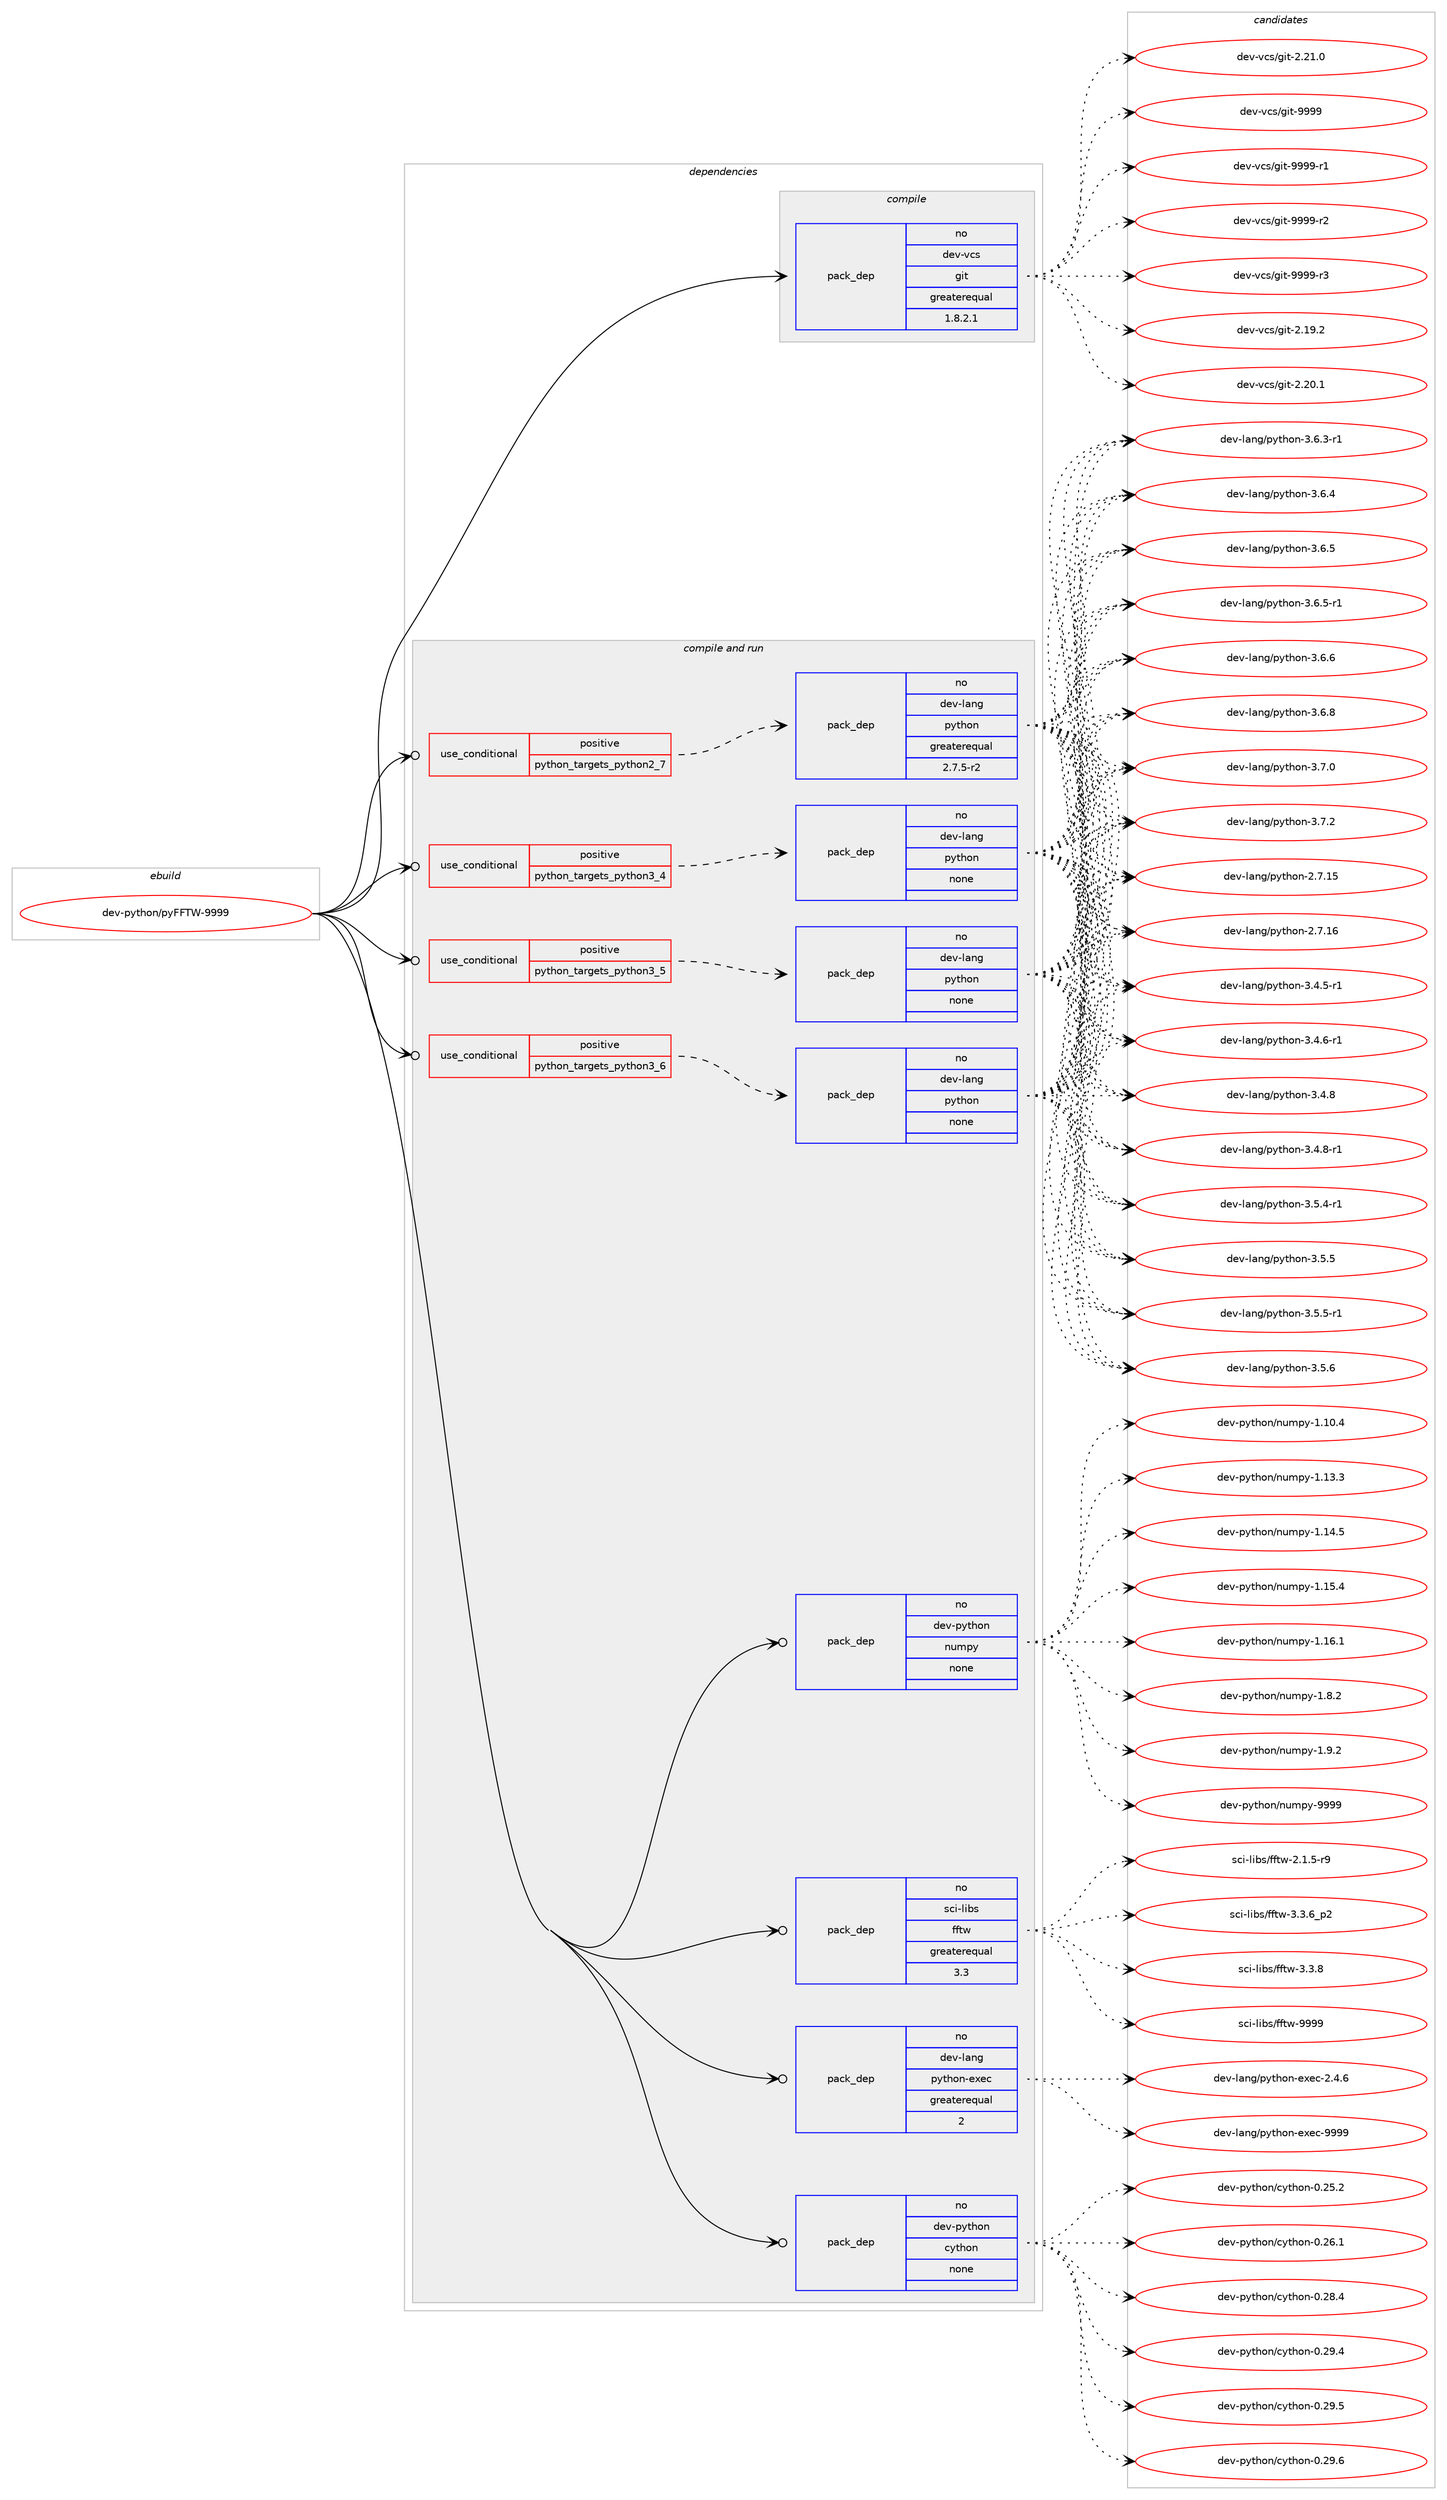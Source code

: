 digraph prolog {

# *************
# Graph options
# *************

newrank=true;
concentrate=true;
compound=true;
graph [rankdir=LR,fontname=Helvetica,fontsize=10,ranksep=1.5];#, ranksep=2.5, nodesep=0.2];
edge  [arrowhead=vee];
node  [fontname=Helvetica,fontsize=10];

# **********
# The ebuild
# **********

subgraph cluster_leftcol {
color=gray;
rank=same;
label=<<i>ebuild</i>>;
id [label="dev-python/pyFFTW-9999", color=red, width=4, href="../dev-python/pyFFTW-9999.svg"];
}

# ****************
# The dependencies
# ****************

subgraph cluster_midcol {
color=gray;
label=<<i>dependencies</i>>;
subgraph cluster_compile {
fillcolor="#eeeeee";
style=filled;
label=<<i>compile</i>>;
subgraph pack1023938 {
dependency1427384 [label=<<TABLE BORDER="0" CELLBORDER="1" CELLSPACING="0" CELLPADDING="4" WIDTH="220"><TR><TD ROWSPAN="6" CELLPADDING="30">pack_dep</TD></TR><TR><TD WIDTH="110">no</TD></TR><TR><TD>dev-vcs</TD></TR><TR><TD>git</TD></TR><TR><TD>greaterequal</TD></TR><TR><TD>1.8.2.1</TD></TR></TABLE>>, shape=none, color=blue];
}
id:e -> dependency1427384:w [weight=20,style="solid",arrowhead="vee"];
}
subgraph cluster_compileandrun {
fillcolor="#eeeeee";
style=filled;
label=<<i>compile and run</i>>;
subgraph cond380132 {
dependency1427385 [label=<<TABLE BORDER="0" CELLBORDER="1" CELLSPACING="0" CELLPADDING="4"><TR><TD ROWSPAN="3" CELLPADDING="10">use_conditional</TD></TR><TR><TD>positive</TD></TR><TR><TD>python_targets_python2_7</TD></TR></TABLE>>, shape=none, color=red];
subgraph pack1023939 {
dependency1427386 [label=<<TABLE BORDER="0" CELLBORDER="1" CELLSPACING="0" CELLPADDING="4" WIDTH="220"><TR><TD ROWSPAN="6" CELLPADDING="30">pack_dep</TD></TR><TR><TD WIDTH="110">no</TD></TR><TR><TD>dev-lang</TD></TR><TR><TD>python</TD></TR><TR><TD>greaterequal</TD></TR><TR><TD>2.7.5-r2</TD></TR></TABLE>>, shape=none, color=blue];
}
dependency1427385:e -> dependency1427386:w [weight=20,style="dashed",arrowhead="vee"];
}
id:e -> dependency1427385:w [weight=20,style="solid",arrowhead="odotvee"];
subgraph cond380133 {
dependency1427387 [label=<<TABLE BORDER="0" CELLBORDER="1" CELLSPACING="0" CELLPADDING="4"><TR><TD ROWSPAN="3" CELLPADDING="10">use_conditional</TD></TR><TR><TD>positive</TD></TR><TR><TD>python_targets_python3_4</TD></TR></TABLE>>, shape=none, color=red];
subgraph pack1023940 {
dependency1427388 [label=<<TABLE BORDER="0" CELLBORDER="1" CELLSPACING="0" CELLPADDING="4" WIDTH="220"><TR><TD ROWSPAN="6" CELLPADDING="30">pack_dep</TD></TR><TR><TD WIDTH="110">no</TD></TR><TR><TD>dev-lang</TD></TR><TR><TD>python</TD></TR><TR><TD>none</TD></TR><TR><TD></TD></TR></TABLE>>, shape=none, color=blue];
}
dependency1427387:e -> dependency1427388:w [weight=20,style="dashed",arrowhead="vee"];
}
id:e -> dependency1427387:w [weight=20,style="solid",arrowhead="odotvee"];
subgraph cond380134 {
dependency1427389 [label=<<TABLE BORDER="0" CELLBORDER="1" CELLSPACING="0" CELLPADDING="4"><TR><TD ROWSPAN="3" CELLPADDING="10">use_conditional</TD></TR><TR><TD>positive</TD></TR><TR><TD>python_targets_python3_5</TD></TR></TABLE>>, shape=none, color=red];
subgraph pack1023941 {
dependency1427390 [label=<<TABLE BORDER="0" CELLBORDER="1" CELLSPACING="0" CELLPADDING="4" WIDTH="220"><TR><TD ROWSPAN="6" CELLPADDING="30">pack_dep</TD></TR><TR><TD WIDTH="110">no</TD></TR><TR><TD>dev-lang</TD></TR><TR><TD>python</TD></TR><TR><TD>none</TD></TR><TR><TD></TD></TR></TABLE>>, shape=none, color=blue];
}
dependency1427389:e -> dependency1427390:w [weight=20,style="dashed",arrowhead="vee"];
}
id:e -> dependency1427389:w [weight=20,style="solid",arrowhead="odotvee"];
subgraph cond380135 {
dependency1427391 [label=<<TABLE BORDER="0" CELLBORDER="1" CELLSPACING="0" CELLPADDING="4"><TR><TD ROWSPAN="3" CELLPADDING="10">use_conditional</TD></TR><TR><TD>positive</TD></TR><TR><TD>python_targets_python3_6</TD></TR></TABLE>>, shape=none, color=red];
subgraph pack1023942 {
dependency1427392 [label=<<TABLE BORDER="0" CELLBORDER="1" CELLSPACING="0" CELLPADDING="4" WIDTH="220"><TR><TD ROWSPAN="6" CELLPADDING="30">pack_dep</TD></TR><TR><TD WIDTH="110">no</TD></TR><TR><TD>dev-lang</TD></TR><TR><TD>python</TD></TR><TR><TD>none</TD></TR><TR><TD></TD></TR></TABLE>>, shape=none, color=blue];
}
dependency1427391:e -> dependency1427392:w [weight=20,style="dashed",arrowhead="vee"];
}
id:e -> dependency1427391:w [weight=20,style="solid",arrowhead="odotvee"];
subgraph pack1023943 {
dependency1427393 [label=<<TABLE BORDER="0" CELLBORDER="1" CELLSPACING="0" CELLPADDING="4" WIDTH="220"><TR><TD ROWSPAN="6" CELLPADDING="30">pack_dep</TD></TR><TR><TD WIDTH="110">no</TD></TR><TR><TD>dev-lang</TD></TR><TR><TD>python-exec</TD></TR><TR><TD>greaterequal</TD></TR><TR><TD>2</TD></TR></TABLE>>, shape=none, color=blue];
}
id:e -> dependency1427393:w [weight=20,style="solid",arrowhead="odotvee"];
subgraph pack1023944 {
dependency1427394 [label=<<TABLE BORDER="0" CELLBORDER="1" CELLSPACING="0" CELLPADDING="4" WIDTH="220"><TR><TD ROWSPAN="6" CELLPADDING="30">pack_dep</TD></TR><TR><TD WIDTH="110">no</TD></TR><TR><TD>dev-python</TD></TR><TR><TD>cython</TD></TR><TR><TD>none</TD></TR><TR><TD></TD></TR></TABLE>>, shape=none, color=blue];
}
id:e -> dependency1427394:w [weight=20,style="solid",arrowhead="odotvee"];
subgraph pack1023945 {
dependency1427395 [label=<<TABLE BORDER="0" CELLBORDER="1" CELLSPACING="0" CELLPADDING="4" WIDTH="220"><TR><TD ROWSPAN="6" CELLPADDING="30">pack_dep</TD></TR><TR><TD WIDTH="110">no</TD></TR><TR><TD>dev-python</TD></TR><TR><TD>numpy</TD></TR><TR><TD>none</TD></TR><TR><TD></TD></TR></TABLE>>, shape=none, color=blue];
}
id:e -> dependency1427395:w [weight=20,style="solid",arrowhead="odotvee"];
subgraph pack1023946 {
dependency1427396 [label=<<TABLE BORDER="0" CELLBORDER="1" CELLSPACING="0" CELLPADDING="4" WIDTH="220"><TR><TD ROWSPAN="6" CELLPADDING="30">pack_dep</TD></TR><TR><TD WIDTH="110">no</TD></TR><TR><TD>sci-libs</TD></TR><TR><TD>fftw</TD></TR><TR><TD>greaterequal</TD></TR><TR><TD>3.3</TD></TR></TABLE>>, shape=none, color=blue];
}
id:e -> dependency1427396:w [weight=20,style="solid",arrowhead="odotvee"];
}
subgraph cluster_run {
fillcolor="#eeeeee";
style=filled;
label=<<i>run</i>>;
}
}

# **************
# The candidates
# **************

subgraph cluster_choices {
rank=same;
color=gray;
label=<<i>candidates</i>>;

subgraph choice1023938 {
color=black;
nodesep=1;
choice10010111845118991154710310511645504649574650 [label="dev-vcs/git-2.19.2", color=red, width=4,href="../dev-vcs/git-2.19.2.svg"];
choice10010111845118991154710310511645504650484649 [label="dev-vcs/git-2.20.1", color=red, width=4,href="../dev-vcs/git-2.20.1.svg"];
choice10010111845118991154710310511645504650494648 [label="dev-vcs/git-2.21.0", color=red, width=4,href="../dev-vcs/git-2.21.0.svg"];
choice1001011184511899115471031051164557575757 [label="dev-vcs/git-9999", color=red, width=4,href="../dev-vcs/git-9999.svg"];
choice10010111845118991154710310511645575757574511449 [label="dev-vcs/git-9999-r1", color=red, width=4,href="../dev-vcs/git-9999-r1.svg"];
choice10010111845118991154710310511645575757574511450 [label="dev-vcs/git-9999-r2", color=red, width=4,href="../dev-vcs/git-9999-r2.svg"];
choice10010111845118991154710310511645575757574511451 [label="dev-vcs/git-9999-r3", color=red, width=4,href="../dev-vcs/git-9999-r3.svg"];
dependency1427384:e -> choice10010111845118991154710310511645504649574650:w [style=dotted,weight="100"];
dependency1427384:e -> choice10010111845118991154710310511645504650484649:w [style=dotted,weight="100"];
dependency1427384:e -> choice10010111845118991154710310511645504650494648:w [style=dotted,weight="100"];
dependency1427384:e -> choice1001011184511899115471031051164557575757:w [style=dotted,weight="100"];
dependency1427384:e -> choice10010111845118991154710310511645575757574511449:w [style=dotted,weight="100"];
dependency1427384:e -> choice10010111845118991154710310511645575757574511450:w [style=dotted,weight="100"];
dependency1427384:e -> choice10010111845118991154710310511645575757574511451:w [style=dotted,weight="100"];
}
subgraph choice1023939 {
color=black;
nodesep=1;
choice10010111845108971101034711212111610411111045504655464953 [label="dev-lang/python-2.7.15", color=red, width=4,href="../dev-lang/python-2.7.15.svg"];
choice10010111845108971101034711212111610411111045504655464954 [label="dev-lang/python-2.7.16", color=red, width=4,href="../dev-lang/python-2.7.16.svg"];
choice1001011184510897110103471121211161041111104551465246534511449 [label="dev-lang/python-3.4.5-r1", color=red, width=4,href="../dev-lang/python-3.4.5-r1.svg"];
choice1001011184510897110103471121211161041111104551465246544511449 [label="dev-lang/python-3.4.6-r1", color=red, width=4,href="../dev-lang/python-3.4.6-r1.svg"];
choice100101118451089711010347112121116104111110455146524656 [label="dev-lang/python-3.4.8", color=red, width=4,href="../dev-lang/python-3.4.8.svg"];
choice1001011184510897110103471121211161041111104551465246564511449 [label="dev-lang/python-3.4.8-r1", color=red, width=4,href="../dev-lang/python-3.4.8-r1.svg"];
choice1001011184510897110103471121211161041111104551465346524511449 [label="dev-lang/python-3.5.4-r1", color=red, width=4,href="../dev-lang/python-3.5.4-r1.svg"];
choice100101118451089711010347112121116104111110455146534653 [label="dev-lang/python-3.5.5", color=red, width=4,href="../dev-lang/python-3.5.5.svg"];
choice1001011184510897110103471121211161041111104551465346534511449 [label="dev-lang/python-3.5.5-r1", color=red, width=4,href="../dev-lang/python-3.5.5-r1.svg"];
choice100101118451089711010347112121116104111110455146534654 [label="dev-lang/python-3.5.6", color=red, width=4,href="../dev-lang/python-3.5.6.svg"];
choice1001011184510897110103471121211161041111104551465446514511449 [label="dev-lang/python-3.6.3-r1", color=red, width=4,href="../dev-lang/python-3.6.3-r1.svg"];
choice100101118451089711010347112121116104111110455146544652 [label="dev-lang/python-3.6.4", color=red, width=4,href="../dev-lang/python-3.6.4.svg"];
choice100101118451089711010347112121116104111110455146544653 [label="dev-lang/python-3.6.5", color=red, width=4,href="../dev-lang/python-3.6.5.svg"];
choice1001011184510897110103471121211161041111104551465446534511449 [label="dev-lang/python-3.6.5-r1", color=red, width=4,href="../dev-lang/python-3.6.5-r1.svg"];
choice100101118451089711010347112121116104111110455146544654 [label="dev-lang/python-3.6.6", color=red, width=4,href="../dev-lang/python-3.6.6.svg"];
choice100101118451089711010347112121116104111110455146544656 [label="dev-lang/python-3.6.8", color=red, width=4,href="../dev-lang/python-3.6.8.svg"];
choice100101118451089711010347112121116104111110455146554648 [label="dev-lang/python-3.7.0", color=red, width=4,href="../dev-lang/python-3.7.0.svg"];
choice100101118451089711010347112121116104111110455146554650 [label="dev-lang/python-3.7.2", color=red, width=4,href="../dev-lang/python-3.7.2.svg"];
dependency1427386:e -> choice10010111845108971101034711212111610411111045504655464953:w [style=dotted,weight="100"];
dependency1427386:e -> choice10010111845108971101034711212111610411111045504655464954:w [style=dotted,weight="100"];
dependency1427386:e -> choice1001011184510897110103471121211161041111104551465246534511449:w [style=dotted,weight="100"];
dependency1427386:e -> choice1001011184510897110103471121211161041111104551465246544511449:w [style=dotted,weight="100"];
dependency1427386:e -> choice100101118451089711010347112121116104111110455146524656:w [style=dotted,weight="100"];
dependency1427386:e -> choice1001011184510897110103471121211161041111104551465246564511449:w [style=dotted,weight="100"];
dependency1427386:e -> choice1001011184510897110103471121211161041111104551465346524511449:w [style=dotted,weight="100"];
dependency1427386:e -> choice100101118451089711010347112121116104111110455146534653:w [style=dotted,weight="100"];
dependency1427386:e -> choice1001011184510897110103471121211161041111104551465346534511449:w [style=dotted,weight="100"];
dependency1427386:e -> choice100101118451089711010347112121116104111110455146534654:w [style=dotted,weight="100"];
dependency1427386:e -> choice1001011184510897110103471121211161041111104551465446514511449:w [style=dotted,weight="100"];
dependency1427386:e -> choice100101118451089711010347112121116104111110455146544652:w [style=dotted,weight="100"];
dependency1427386:e -> choice100101118451089711010347112121116104111110455146544653:w [style=dotted,weight="100"];
dependency1427386:e -> choice1001011184510897110103471121211161041111104551465446534511449:w [style=dotted,weight="100"];
dependency1427386:e -> choice100101118451089711010347112121116104111110455146544654:w [style=dotted,weight="100"];
dependency1427386:e -> choice100101118451089711010347112121116104111110455146544656:w [style=dotted,weight="100"];
dependency1427386:e -> choice100101118451089711010347112121116104111110455146554648:w [style=dotted,weight="100"];
dependency1427386:e -> choice100101118451089711010347112121116104111110455146554650:w [style=dotted,weight="100"];
}
subgraph choice1023940 {
color=black;
nodesep=1;
choice10010111845108971101034711212111610411111045504655464953 [label="dev-lang/python-2.7.15", color=red, width=4,href="../dev-lang/python-2.7.15.svg"];
choice10010111845108971101034711212111610411111045504655464954 [label="dev-lang/python-2.7.16", color=red, width=4,href="../dev-lang/python-2.7.16.svg"];
choice1001011184510897110103471121211161041111104551465246534511449 [label="dev-lang/python-3.4.5-r1", color=red, width=4,href="../dev-lang/python-3.4.5-r1.svg"];
choice1001011184510897110103471121211161041111104551465246544511449 [label="dev-lang/python-3.4.6-r1", color=red, width=4,href="../dev-lang/python-3.4.6-r1.svg"];
choice100101118451089711010347112121116104111110455146524656 [label="dev-lang/python-3.4.8", color=red, width=4,href="../dev-lang/python-3.4.8.svg"];
choice1001011184510897110103471121211161041111104551465246564511449 [label="dev-lang/python-3.4.8-r1", color=red, width=4,href="../dev-lang/python-3.4.8-r1.svg"];
choice1001011184510897110103471121211161041111104551465346524511449 [label="dev-lang/python-3.5.4-r1", color=red, width=4,href="../dev-lang/python-3.5.4-r1.svg"];
choice100101118451089711010347112121116104111110455146534653 [label="dev-lang/python-3.5.5", color=red, width=4,href="../dev-lang/python-3.5.5.svg"];
choice1001011184510897110103471121211161041111104551465346534511449 [label="dev-lang/python-3.5.5-r1", color=red, width=4,href="../dev-lang/python-3.5.5-r1.svg"];
choice100101118451089711010347112121116104111110455146534654 [label="dev-lang/python-3.5.6", color=red, width=4,href="../dev-lang/python-3.5.6.svg"];
choice1001011184510897110103471121211161041111104551465446514511449 [label="dev-lang/python-3.6.3-r1", color=red, width=4,href="../dev-lang/python-3.6.3-r1.svg"];
choice100101118451089711010347112121116104111110455146544652 [label="dev-lang/python-3.6.4", color=red, width=4,href="../dev-lang/python-3.6.4.svg"];
choice100101118451089711010347112121116104111110455146544653 [label="dev-lang/python-3.6.5", color=red, width=4,href="../dev-lang/python-3.6.5.svg"];
choice1001011184510897110103471121211161041111104551465446534511449 [label="dev-lang/python-3.6.5-r1", color=red, width=4,href="../dev-lang/python-3.6.5-r1.svg"];
choice100101118451089711010347112121116104111110455146544654 [label="dev-lang/python-3.6.6", color=red, width=4,href="../dev-lang/python-3.6.6.svg"];
choice100101118451089711010347112121116104111110455146544656 [label="dev-lang/python-3.6.8", color=red, width=4,href="../dev-lang/python-3.6.8.svg"];
choice100101118451089711010347112121116104111110455146554648 [label="dev-lang/python-3.7.0", color=red, width=4,href="../dev-lang/python-3.7.0.svg"];
choice100101118451089711010347112121116104111110455146554650 [label="dev-lang/python-3.7.2", color=red, width=4,href="../dev-lang/python-3.7.2.svg"];
dependency1427388:e -> choice10010111845108971101034711212111610411111045504655464953:w [style=dotted,weight="100"];
dependency1427388:e -> choice10010111845108971101034711212111610411111045504655464954:w [style=dotted,weight="100"];
dependency1427388:e -> choice1001011184510897110103471121211161041111104551465246534511449:w [style=dotted,weight="100"];
dependency1427388:e -> choice1001011184510897110103471121211161041111104551465246544511449:w [style=dotted,weight="100"];
dependency1427388:e -> choice100101118451089711010347112121116104111110455146524656:w [style=dotted,weight="100"];
dependency1427388:e -> choice1001011184510897110103471121211161041111104551465246564511449:w [style=dotted,weight="100"];
dependency1427388:e -> choice1001011184510897110103471121211161041111104551465346524511449:w [style=dotted,weight="100"];
dependency1427388:e -> choice100101118451089711010347112121116104111110455146534653:w [style=dotted,weight="100"];
dependency1427388:e -> choice1001011184510897110103471121211161041111104551465346534511449:w [style=dotted,weight="100"];
dependency1427388:e -> choice100101118451089711010347112121116104111110455146534654:w [style=dotted,weight="100"];
dependency1427388:e -> choice1001011184510897110103471121211161041111104551465446514511449:w [style=dotted,weight="100"];
dependency1427388:e -> choice100101118451089711010347112121116104111110455146544652:w [style=dotted,weight="100"];
dependency1427388:e -> choice100101118451089711010347112121116104111110455146544653:w [style=dotted,weight="100"];
dependency1427388:e -> choice1001011184510897110103471121211161041111104551465446534511449:w [style=dotted,weight="100"];
dependency1427388:e -> choice100101118451089711010347112121116104111110455146544654:w [style=dotted,weight="100"];
dependency1427388:e -> choice100101118451089711010347112121116104111110455146544656:w [style=dotted,weight="100"];
dependency1427388:e -> choice100101118451089711010347112121116104111110455146554648:w [style=dotted,weight="100"];
dependency1427388:e -> choice100101118451089711010347112121116104111110455146554650:w [style=dotted,weight="100"];
}
subgraph choice1023941 {
color=black;
nodesep=1;
choice10010111845108971101034711212111610411111045504655464953 [label="dev-lang/python-2.7.15", color=red, width=4,href="../dev-lang/python-2.7.15.svg"];
choice10010111845108971101034711212111610411111045504655464954 [label="dev-lang/python-2.7.16", color=red, width=4,href="../dev-lang/python-2.7.16.svg"];
choice1001011184510897110103471121211161041111104551465246534511449 [label="dev-lang/python-3.4.5-r1", color=red, width=4,href="../dev-lang/python-3.4.5-r1.svg"];
choice1001011184510897110103471121211161041111104551465246544511449 [label="dev-lang/python-3.4.6-r1", color=red, width=4,href="../dev-lang/python-3.4.6-r1.svg"];
choice100101118451089711010347112121116104111110455146524656 [label="dev-lang/python-3.4.8", color=red, width=4,href="../dev-lang/python-3.4.8.svg"];
choice1001011184510897110103471121211161041111104551465246564511449 [label="dev-lang/python-3.4.8-r1", color=red, width=4,href="../dev-lang/python-3.4.8-r1.svg"];
choice1001011184510897110103471121211161041111104551465346524511449 [label="dev-lang/python-3.5.4-r1", color=red, width=4,href="../dev-lang/python-3.5.4-r1.svg"];
choice100101118451089711010347112121116104111110455146534653 [label="dev-lang/python-3.5.5", color=red, width=4,href="../dev-lang/python-3.5.5.svg"];
choice1001011184510897110103471121211161041111104551465346534511449 [label="dev-lang/python-3.5.5-r1", color=red, width=4,href="../dev-lang/python-3.5.5-r1.svg"];
choice100101118451089711010347112121116104111110455146534654 [label="dev-lang/python-3.5.6", color=red, width=4,href="../dev-lang/python-3.5.6.svg"];
choice1001011184510897110103471121211161041111104551465446514511449 [label="dev-lang/python-3.6.3-r1", color=red, width=4,href="../dev-lang/python-3.6.3-r1.svg"];
choice100101118451089711010347112121116104111110455146544652 [label="dev-lang/python-3.6.4", color=red, width=4,href="../dev-lang/python-3.6.4.svg"];
choice100101118451089711010347112121116104111110455146544653 [label="dev-lang/python-3.6.5", color=red, width=4,href="../dev-lang/python-3.6.5.svg"];
choice1001011184510897110103471121211161041111104551465446534511449 [label="dev-lang/python-3.6.5-r1", color=red, width=4,href="../dev-lang/python-3.6.5-r1.svg"];
choice100101118451089711010347112121116104111110455146544654 [label="dev-lang/python-3.6.6", color=red, width=4,href="../dev-lang/python-3.6.6.svg"];
choice100101118451089711010347112121116104111110455146544656 [label="dev-lang/python-3.6.8", color=red, width=4,href="../dev-lang/python-3.6.8.svg"];
choice100101118451089711010347112121116104111110455146554648 [label="dev-lang/python-3.7.0", color=red, width=4,href="../dev-lang/python-3.7.0.svg"];
choice100101118451089711010347112121116104111110455146554650 [label="dev-lang/python-3.7.2", color=red, width=4,href="../dev-lang/python-3.7.2.svg"];
dependency1427390:e -> choice10010111845108971101034711212111610411111045504655464953:w [style=dotted,weight="100"];
dependency1427390:e -> choice10010111845108971101034711212111610411111045504655464954:w [style=dotted,weight="100"];
dependency1427390:e -> choice1001011184510897110103471121211161041111104551465246534511449:w [style=dotted,weight="100"];
dependency1427390:e -> choice1001011184510897110103471121211161041111104551465246544511449:w [style=dotted,weight="100"];
dependency1427390:e -> choice100101118451089711010347112121116104111110455146524656:w [style=dotted,weight="100"];
dependency1427390:e -> choice1001011184510897110103471121211161041111104551465246564511449:w [style=dotted,weight="100"];
dependency1427390:e -> choice1001011184510897110103471121211161041111104551465346524511449:w [style=dotted,weight="100"];
dependency1427390:e -> choice100101118451089711010347112121116104111110455146534653:w [style=dotted,weight="100"];
dependency1427390:e -> choice1001011184510897110103471121211161041111104551465346534511449:w [style=dotted,weight="100"];
dependency1427390:e -> choice100101118451089711010347112121116104111110455146534654:w [style=dotted,weight="100"];
dependency1427390:e -> choice1001011184510897110103471121211161041111104551465446514511449:w [style=dotted,weight="100"];
dependency1427390:e -> choice100101118451089711010347112121116104111110455146544652:w [style=dotted,weight="100"];
dependency1427390:e -> choice100101118451089711010347112121116104111110455146544653:w [style=dotted,weight="100"];
dependency1427390:e -> choice1001011184510897110103471121211161041111104551465446534511449:w [style=dotted,weight="100"];
dependency1427390:e -> choice100101118451089711010347112121116104111110455146544654:w [style=dotted,weight="100"];
dependency1427390:e -> choice100101118451089711010347112121116104111110455146544656:w [style=dotted,weight="100"];
dependency1427390:e -> choice100101118451089711010347112121116104111110455146554648:w [style=dotted,weight="100"];
dependency1427390:e -> choice100101118451089711010347112121116104111110455146554650:w [style=dotted,weight="100"];
}
subgraph choice1023942 {
color=black;
nodesep=1;
choice10010111845108971101034711212111610411111045504655464953 [label="dev-lang/python-2.7.15", color=red, width=4,href="../dev-lang/python-2.7.15.svg"];
choice10010111845108971101034711212111610411111045504655464954 [label="dev-lang/python-2.7.16", color=red, width=4,href="../dev-lang/python-2.7.16.svg"];
choice1001011184510897110103471121211161041111104551465246534511449 [label="dev-lang/python-3.4.5-r1", color=red, width=4,href="../dev-lang/python-3.4.5-r1.svg"];
choice1001011184510897110103471121211161041111104551465246544511449 [label="dev-lang/python-3.4.6-r1", color=red, width=4,href="../dev-lang/python-3.4.6-r1.svg"];
choice100101118451089711010347112121116104111110455146524656 [label="dev-lang/python-3.4.8", color=red, width=4,href="../dev-lang/python-3.4.8.svg"];
choice1001011184510897110103471121211161041111104551465246564511449 [label="dev-lang/python-3.4.8-r1", color=red, width=4,href="../dev-lang/python-3.4.8-r1.svg"];
choice1001011184510897110103471121211161041111104551465346524511449 [label="dev-lang/python-3.5.4-r1", color=red, width=4,href="../dev-lang/python-3.5.4-r1.svg"];
choice100101118451089711010347112121116104111110455146534653 [label="dev-lang/python-3.5.5", color=red, width=4,href="../dev-lang/python-3.5.5.svg"];
choice1001011184510897110103471121211161041111104551465346534511449 [label="dev-lang/python-3.5.5-r1", color=red, width=4,href="../dev-lang/python-3.5.5-r1.svg"];
choice100101118451089711010347112121116104111110455146534654 [label="dev-lang/python-3.5.6", color=red, width=4,href="../dev-lang/python-3.5.6.svg"];
choice1001011184510897110103471121211161041111104551465446514511449 [label="dev-lang/python-3.6.3-r1", color=red, width=4,href="../dev-lang/python-3.6.3-r1.svg"];
choice100101118451089711010347112121116104111110455146544652 [label="dev-lang/python-3.6.4", color=red, width=4,href="../dev-lang/python-3.6.4.svg"];
choice100101118451089711010347112121116104111110455146544653 [label="dev-lang/python-3.6.5", color=red, width=4,href="../dev-lang/python-3.6.5.svg"];
choice1001011184510897110103471121211161041111104551465446534511449 [label="dev-lang/python-3.6.5-r1", color=red, width=4,href="../dev-lang/python-3.6.5-r1.svg"];
choice100101118451089711010347112121116104111110455146544654 [label="dev-lang/python-3.6.6", color=red, width=4,href="../dev-lang/python-3.6.6.svg"];
choice100101118451089711010347112121116104111110455146544656 [label="dev-lang/python-3.6.8", color=red, width=4,href="../dev-lang/python-3.6.8.svg"];
choice100101118451089711010347112121116104111110455146554648 [label="dev-lang/python-3.7.0", color=red, width=4,href="../dev-lang/python-3.7.0.svg"];
choice100101118451089711010347112121116104111110455146554650 [label="dev-lang/python-3.7.2", color=red, width=4,href="../dev-lang/python-3.7.2.svg"];
dependency1427392:e -> choice10010111845108971101034711212111610411111045504655464953:w [style=dotted,weight="100"];
dependency1427392:e -> choice10010111845108971101034711212111610411111045504655464954:w [style=dotted,weight="100"];
dependency1427392:e -> choice1001011184510897110103471121211161041111104551465246534511449:w [style=dotted,weight="100"];
dependency1427392:e -> choice1001011184510897110103471121211161041111104551465246544511449:w [style=dotted,weight="100"];
dependency1427392:e -> choice100101118451089711010347112121116104111110455146524656:w [style=dotted,weight="100"];
dependency1427392:e -> choice1001011184510897110103471121211161041111104551465246564511449:w [style=dotted,weight="100"];
dependency1427392:e -> choice1001011184510897110103471121211161041111104551465346524511449:w [style=dotted,weight="100"];
dependency1427392:e -> choice100101118451089711010347112121116104111110455146534653:w [style=dotted,weight="100"];
dependency1427392:e -> choice1001011184510897110103471121211161041111104551465346534511449:w [style=dotted,weight="100"];
dependency1427392:e -> choice100101118451089711010347112121116104111110455146534654:w [style=dotted,weight="100"];
dependency1427392:e -> choice1001011184510897110103471121211161041111104551465446514511449:w [style=dotted,weight="100"];
dependency1427392:e -> choice100101118451089711010347112121116104111110455146544652:w [style=dotted,weight="100"];
dependency1427392:e -> choice100101118451089711010347112121116104111110455146544653:w [style=dotted,weight="100"];
dependency1427392:e -> choice1001011184510897110103471121211161041111104551465446534511449:w [style=dotted,weight="100"];
dependency1427392:e -> choice100101118451089711010347112121116104111110455146544654:w [style=dotted,weight="100"];
dependency1427392:e -> choice100101118451089711010347112121116104111110455146544656:w [style=dotted,weight="100"];
dependency1427392:e -> choice100101118451089711010347112121116104111110455146554648:w [style=dotted,weight="100"];
dependency1427392:e -> choice100101118451089711010347112121116104111110455146554650:w [style=dotted,weight="100"];
}
subgraph choice1023943 {
color=black;
nodesep=1;
choice1001011184510897110103471121211161041111104510112010199455046524654 [label="dev-lang/python-exec-2.4.6", color=red, width=4,href="../dev-lang/python-exec-2.4.6.svg"];
choice10010111845108971101034711212111610411111045101120101994557575757 [label="dev-lang/python-exec-9999", color=red, width=4,href="../dev-lang/python-exec-9999.svg"];
dependency1427393:e -> choice1001011184510897110103471121211161041111104510112010199455046524654:w [style=dotted,weight="100"];
dependency1427393:e -> choice10010111845108971101034711212111610411111045101120101994557575757:w [style=dotted,weight="100"];
}
subgraph choice1023944 {
color=black;
nodesep=1;
choice10010111845112121116104111110479912111610411111045484650534650 [label="dev-python/cython-0.25.2", color=red, width=4,href="../dev-python/cython-0.25.2.svg"];
choice10010111845112121116104111110479912111610411111045484650544649 [label="dev-python/cython-0.26.1", color=red, width=4,href="../dev-python/cython-0.26.1.svg"];
choice10010111845112121116104111110479912111610411111045484650564652 [label="dev-python/cython-0.28.4", color=red, width=4,href="../dev-python/cython-0.28.4.svg"];
choice10010111845112121116104111110479912111610411111045484650574652 [label="dev-python/cython-0.29.4", color=red, width=4,href="../dev-python/cython-0.29.4.svg"];
choice10010111845112121116104111110479912111610411111045484650574653 [label="dev-python/cython-0.29.5", color=red, width=4,href="../dev-python/cython-0.29.5.svg"];
choice10010111845112121116104111110479912111610411111045484650574654 [label="dev-python/cython-0.29.6", color=red, width=4,href="../dev-python/cython-0.29.6.svg"];
dependency1427394:e -> choice10010111845112121116104111110479912111610411111045484650534650:w [style=dotted,weight="100"];
dependency1427394:e -> choice10010111845112121116104111110479912111610411111045484650544649:w [style=dotted,weight="100"];
dependency1427394:e -> choice10010111845112121116104111110479912111610411111045484650564652:w [style=dotted,weight="100"];
dependency1427394:e -> choice10010111845112121116104111110479912111610411111045484650574652:w [style=dotted,weight="100"];
dependency1427394:e -> choice10010111845112121116104111110479912111610411111045484650574653:w [style=dotted,weight="100"];
dependency1427394:e -> choice10010111845112121116104111110479912111610411111045484650574654:w [style=dotted,weight="100"];
}
subgraph choice1023945 {
color=black;
nodesep=1;
choice100101118451121211161041111104711011710911212145494649484652 [label="dev-python/numpy-1.10.4", color=red, width=4,href="../dev-python/numpy-1.10.4.svg"];
choice100101118451121211161041111104711011710911212145494649514651 [label="dev-python/numpy-1.13.3", color=red, width=4,href="../dev-python/numpy-1.13.3.svg"];
choice100101118451121211161041111104711011710911212145494649524653 [label="dev-python/numpy-1.14.5", color=red, width=4,href="../dev-python/numpy-1.14.5.svg"];
choice100101118451121211161041111104711011710911212145494649534652 [label="dev-python/numpy-1.15.4", color=red, width=4,href="../dev-python/numpy-1.15.4.svg"];
choice100101118451121211161041111104711011710911212145494649544649 [label="dev-python/numpy-1.16.1", color=red, width=4,href="../dev-python/numpy-1.16.1.svg"];
choice1001011184511212111610411111047110117109112121454946564650 [label="dev-python/numpy-1.8.2", color=red, width=4,href="../dev-python/numpy-1.8.2.svg"];
choice1001011184511212111610411111047110117109112121454946574650 [label="dev-python/numpy-1.9.2", color=red, width=4,href="../dev-python/numpy-1.9.2.svg"];
choice10010111845112121116104111110471101171091121214557575757 [label="dev-python/numpy-9999", color=red, width=4,href="../dev-python/numpy-9999.svg"];
dependency1427395:e -> choice100101118451121211161041111104711011710911212145494649484652:w [style=dotted,weight="100"];
dependency1427395:e -> choice100101118451121211161041111104711011710911212145494649514651:w [style=dotted,weight="100"];
dependency1427395:e -> choice100101118451121211161041111104711011710911212145494649524653:w [style=dotted,weight="100"];
dependency1427395:e -> choice100101118451121211161041111104711011710911212145494649534652:w [style=dotted,weight="100"];
dependency1427395:e -> choice100101118451121211161041111104711011710911212145494649544649:w [style=dotted,weight="100"];
dependency1427395:e -> choice1001011184511212111610411111047110117109112121454946564650:w [style=dotted,weight="100"];
dependency1427395:e -> choice1001011184511212111610411111047110117109112121454946574650:w [style=dotted,weight="100"];
dependency1427395:e -> choice10010111845112121116104111110471101171091121214557575757:w [style=dotted,weight="100"];
}
subgraph choice1023946 {
color=black;
nodesep=1;
choice115991054510810598115471021021161194550464946534511457 [label="sci-libs/fftw-2.1.5-r9", color=red, width=4,href="../sci-libs/fftw-2.1.5-r9.svg"];
choice115991054510810598115471021021161194551465146549511250 [label="sci-libs/fftw-3.3.6_p2", color=red, width=4,href="../sci-libs/fftw-3.3.6_p2.svg"];
choice11599105451081059811547102102116119455146514656 [label="sci-libs/fftw-3.3.8", color=red, width=4,href="../sci-libs/fftw-3.3.8.svg"];
choice115991054510810598115471021021161194557575757 [label="sci-libs/fftw-9999", color=red, width=4,href="../sci-libs/fftw-9999.svg"];
dependency1427396:e -> choice115991054510810598115471021021161194550464946534511457:w [style=dotted,weight="100"];
dependency1427396:e -> choice115991054510810598115471021021161194551465146549511250:w [style=dotted,weight="100"];
dependency1427396:e -> choice11599105451081059811547102102116119455146514656:w [style=dotted,weight="100"];
dependency1427396:e -> choice115991054510810598115471021021161194557575757:w [style=dotted,weight="100"];
}
}

}
